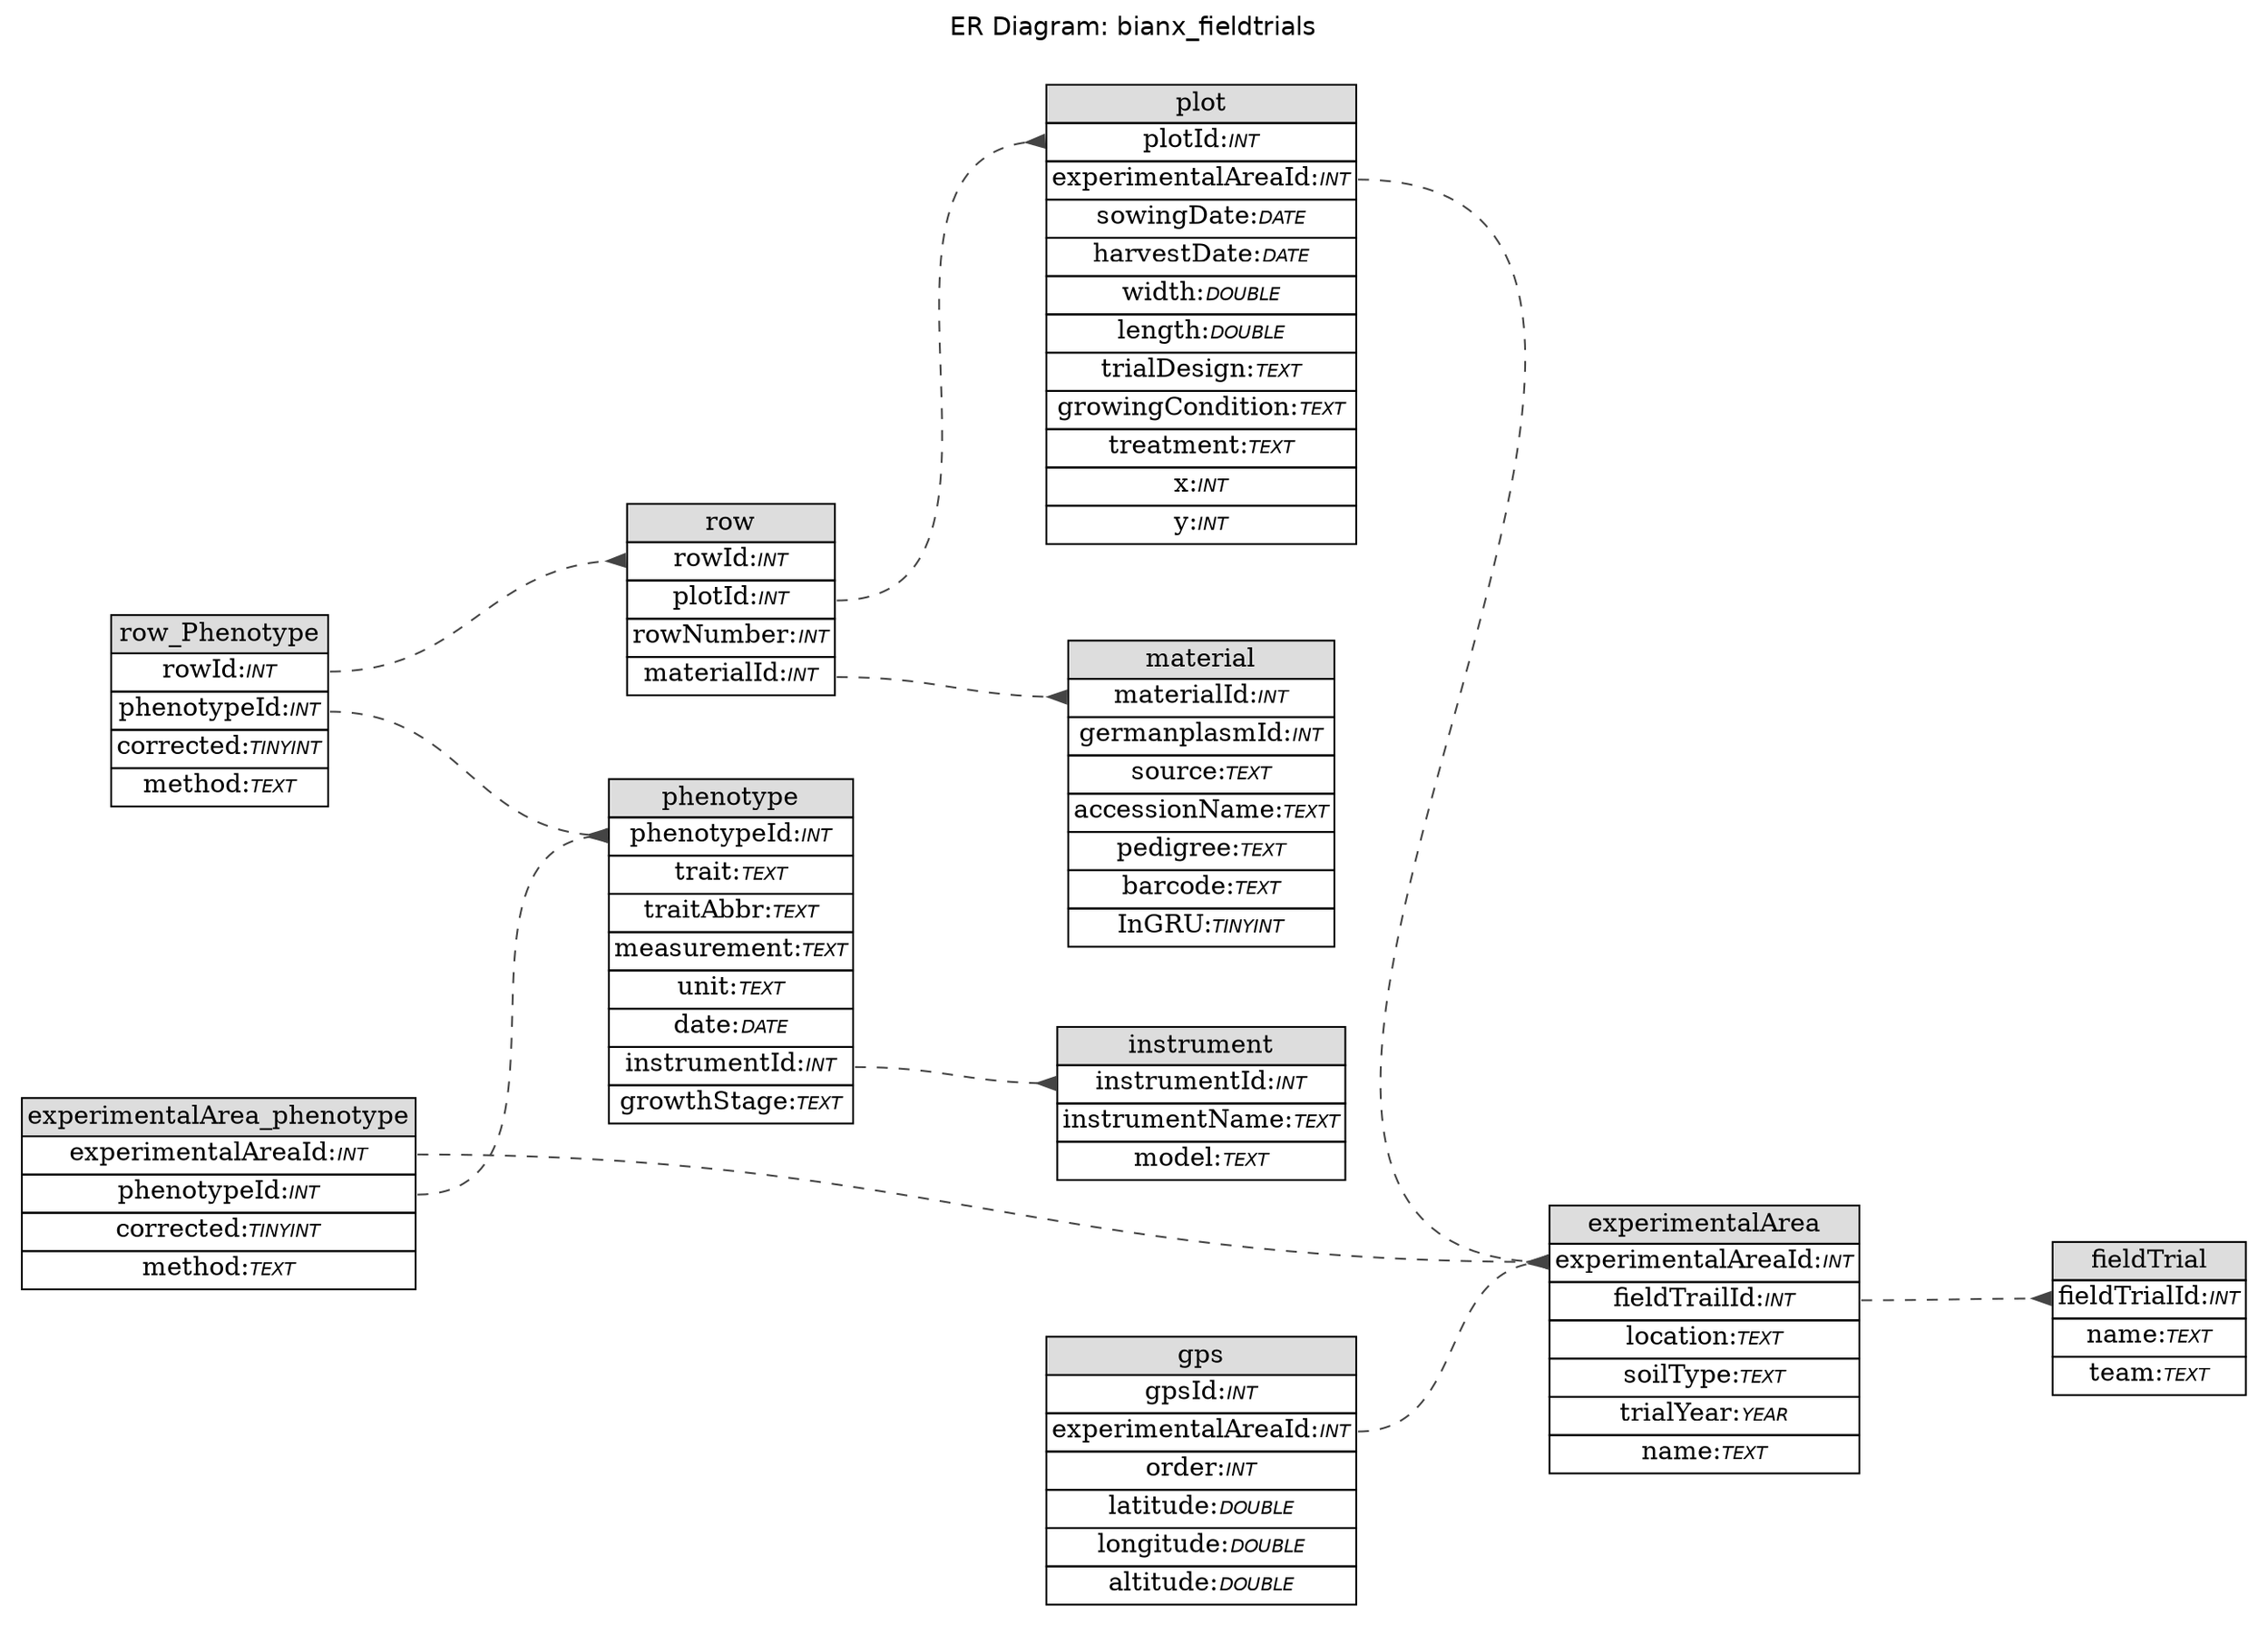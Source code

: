 // ************************************************************
// Generated by: Sequel Pro
// Version 4541
//
// http://www.sequelpro.com/
// https://github.com/sequelpro/sequelpro
//
// Host: n78048 (MySQL 5.5.28)
// Database: bianx_fieldtrials
// Generation Time: 2018-08-24 15:39:17 +0000
// ************************************************************

digraph "Database Structure" {
	label = "ER Diagram: bianx_fieldtrials";
	labelloc = t;
	compound = true;
	node [ shape = record ];
	fontname = "Helvetica";
	ranksep = 1.25;
	ratio = 0.7;
	rankdir = LR;
	subgraph "table_experimentalArea" {
		node [ shape = "plaintext" ];
		"experimentalArea" [ label=<
			<TABLE BORDER="0" CELLSPACING="0" CELLBORDER="1">
			<TR><TD COLSPAN="3" BGCOLOR="#DDDDDD">experimentalArea</TD></TR>
			<TR><TD COLSPAN="3" PORT="experimentalAreaId">experimentalAreaId:<FONT FACE="Helvetica-Oblique" POINT-SIZE="10">INT</FONT></TD></TR>
			<TR><TD COLSPAN="3" PORT="fieldTrailId">fieldTrailId:<FONT FACE="Helvetica-Oblique" POINT-SIZE="10">INT</FONT></TD></TR>
			<TR><TD COLSPAN="3" PORT="location">location:<FONT FACE="Helvetica-Oblique" POINT-SIZE="10">TEXT</FONT></TD></TR>
			<TR><TD COLSPAN="3" PORT="soilType">soilType:<FONT FACE="Helvetica-Oblique" POINT-SIZE="10">TEXT</FONT></TD></TR>
			<TR><TD COLSPAN="3" PORT="trialYear">trialYear:<FONT FACE="Helvetica-Oblique" POINT-SIZE="10">YEAR</FONT></TD></TR>
			<TR><TD COLSPAN="3" PORT="name">name:<FONT FACE="Helvetica-Oblique" POINT-SIZE="10">TEXT</FONT></TD></TR>
			</TABLE>>
		];
	}
	subgraph "table_experimentalArea_phenotype" {
		node [ shape = "plaintext" ];
		"experimentalArea_phenotype" [ label=<
			<TABLE BORDER="0" CELLSPACING="0" CELLBORDER="1">
			<TR><TD COLSPAN="3" BGCOLOR="#DDDDDD">experimentalArea_phenotype</TD></TR>
			<TR><TD COLSPAN="3" PORT="experimentalAreaId">experimentalAreaId:<FONT FACE="Helvetica-Oblique" POINT-SIZE="10">INT</FONT></TD></TR>
			<TR><TD COLSPAN="3" PORT="phenotypeId">phenotypeId:<FONT FACE="Helvetica-Oblique" POINT-SIZE="10">INT</FONT></TD></TR>
			<TR><TD COLSPAN="3" PORT="corrected">corrected:<FONT FACE="Helvetica-Oblique" POINT-SIZE="10">TINYINT</FONT></TD></TR>
			<TR><TD COLSPAN="3" PORT="method">method:<FONT FACE="Helvetica-Oblique" POINT-SIZE="10">TEXT</FONT></TD></TR>
			</TABLE>>
		];
	}
	subgraph "table_fieldTrial" {
		node [ shape = "plaintext" ];
		"fieldTrial" [ label=<
			<TABLE BORDER="0" CELLSPACING="0" CELLBORDER="1">
			<TR><TD COLSPAN="3" BGCOLOR="#DDDDDD">fieldTrial</TD></TR>
			<TR><TD COLSPAN="3" PORT="fieldTrialId">fieldTrialId:<FONT FACE="Helvetica-Oblique" POINT-SIZE="10">INT</FONT></TD></TR>
			<TR><TD COLSPAN="3" PORT="name">name:<FONT FACE="Helvetica-Oblique" POINT-SIZE="10">TEXT</FONT></TD></TR>
			<TR><TD COLSPAN="3" PORT="team">team:<FONT FACE="Helvetica-Oblique" POINT-SIZE="10">TEXT</FONT></TD></TR>
			</TABLE>>
		];
	}
	subgraph "table_gps" {
		node [ shape = "plaintext" ];
		"gps" [ label=<
			<TABLE BORDER="0" CELLSPACING="0" CELLBORDER="1">
			<TR><TD COLSPAN="3" BGCOLOR="#DDDDDD">gps</TD></TR>
			<TR><TD COLSPAN="3" PORT="gpsId">gpsId:<FONT FACE="Helvetica-Oblique" POINT-SIZE="10">INT</FONT></TD></TR>
			<TR><TD COLSPAN="3" PORT="experimentalAreaId">experimentalAreaId:<FONT FACE="Helvetica-Oblique" POINT-SIZE="10">INT</FONT></TD></TR>
			<TR><TD COLSPAN="3" PORT="order">order:<FONT FACE="Helvetica-Oblique" POINT-SIZE="10">INT</FONT></TD></TR>
			<TR><TD COLSPAN="3" PORT="latitude">latitude:<FONT FACE="Helvetica-Oblique" POINT-SIZE="10">DOUBLE</FONT></TD></TR>
			<TR><TD COLSPAN="3" PORT="longitude">longitude:<FONT FACE="Helvetica-Oblique" POINT-SIZE="10">DOUBLE</FONT></TD></TR>
			<TR><TD COLSPAN="3" PORT="altitude">altitude:<FONT FACE="Helvetica-Oblique" POINT-SIZE="10">DOUBLE</FONT></TD></TR>
			</TABLE>>
		];
	}
	subgraph "table_instrument" {
		node [ shape = "plaintext" ];
		"instrument" [ label=<
			<TABLE BORDER="0" CELLSPACING="0" CELLBORDER="1">
			<TR><TD COLSPAN="3" BGCOLOR="#DDDDDD">instrument</TD></TR>
			<TR><TD COLSPAN="3" PORT="instrumentId">instrumentId:<FONT FACE="Helvetica-Oblique" POINT-SIZE="10">INT</FONT></TD></TR>
			<TR><TD COLSPAN="3" PORT="instrumentName">instrumentName:<FONT FACE="Helvetica-Oblique" POINT-SIZE="10">TEXT</FONT></TD></TR>
			<TR><TD COLSPAN="3" PORT="model">model:<FONT FACE="Helvetica-Oblique" POINT-SIZE="10">TEXT</FONT></TD></TR>
			</TABLE>>
		];
	}
	subgraph "table_material" {
		node [ shape = "plaintext" ];
		"material" [ label=<
			<TABLE BORDER="0" CELLSPACING="0" CELLBORDER="1">
			<TR><TD COLSPAN="3" BGCOLOR="#DDDDDD">material</TD></TR>
			<TR><TD COLSPAN="3" PORT="materialId">materialId:<FONT FACE="Helvetica-Oblique" POINT-SIZE="10">INT</FONT></TD></TR>
			<TR><TD COLSPAN="3" PORT="germanplasmId">germanplasmId:<FONT FACE="Helvetica-Oblique" POINT-SIZE="10">INT</FONT></TD></TR>
			<TR><TD COLSPAN="3" PORT="source">source:<FONT FACE="Helvetica-Oblique" POINT-SIZE="10">TEXT</FONT></TD></TR>
			<TR><TD COLSPAN="3" PORT="accessionName">accessionName:<FONT FACE="Helvetica-Oblique" POINT-SIZE="10">TEXT</FONT></TD></TR>
			<TR><TD COLSPAN="3" PORT="pedigree">pedigree:<FONT FACE="Helvetica-Oblique" POINT-SIZE="10">TEXT</FONT></TD></TR>
			<TR><TD COLSPAN="3" PORT="barcode">barcode:<FONT FACE="Helvetica-Oblique" POINT-SIZE="10">TEXT</FONT></TD></TR>
			<TR><TD COLSPAN="3" PORT="InGRU">InGRU:<FONT FACE="Helvetica-Oblique" POINT-SIZE="10">TINYINT</FONT></TD></TR>
			</TABLE>>
		];
	}
	subgraph "table_phenotype" {
		node [ shape = "plaintext" ];
		"phenotype" [ label=<
			<TABLE BORDER="0" CELLSPACING="0" CELLBORDER="1">
			<TR><TD COLSPAN="3" BGCOLOR="#DDDDDD">phenotype</TD></TR>
			<TR><TD COLSPAN="3" PORT="phenotypeId">phenotypeId:<FONT FACE="Helvetica-Oblique" POINT-SIZE="10">INT</FONT></TD></TR>
			<TR><TD COLSPAN="3" PORT="trait">trait:<FONT FACE="Helvetica-Oblique" POINT-SIZE="10">TEXT</FONT></TD></TR>
			<TR><TD COLSPAN="3" PORT="traitAbbr">traitAbbr:<FONT FACE="Helvetica-Oblique" POINT-SIZE="10">TEXT</FONT></TD></TR>
			<TR><TD COLSPAN="3" PORT="measurement">measurement:<FONT FACE="Helvetica-Oblique" POINT-SIZE="10">TEXT</FONT></TD></TR>
			<TR><TD COLSPAN="3" PORT="unit">unit:<FONT FACE="Helvetica-Oblique" POINT-SIZE="10">TEXT</FONT></TD></TR>
			<TR><TD COLSPAN="3" PORT="date">date:<FONT FACE="Helvetica-Oblique" POINT-SIZE="10">DATE</FONT></TD></TR>
			<TR><TD COLSPAN="3" PORT="instrumentId">instrumentId:<FONT FACE="Helvetica-Oblique" POINT-SIZE="10">INT</FONT></TD></TR>
			<TR><TD COLSPAN="3" PORT="growthStage">growthStage:<FONT FACE="Helvetica-Oblique" POINT-SIZE="10">TEXT</FONT></TD></TR>
			</TABLE>>
		];
	}
	subgraph "table_plot" {
		node [ shape = "plaintext" ];
		"plot" [ label=<
			<TABLE BORDER="0" CELLSPACING="0" CELLBORDER="1">
			<TR><TD COLSPAN="3" BGCOLOR="#DDDDDD">plot</TD></TR>
			<TR><TD COLSPAN="3" PORT="plotId">plotId:<FONT FACE="Helvetica-Oblique" POINT-SIZE="10">INT</FONT></TD></TR>
			<TR><TD COLSPAN="3" PORT="experimentalAreaId">experimentalAreaId:<FONT FACE="Helvetica-Oblique" POINT-SIZE="10">INT</FONT></TD></TR>
			<TR><TD COLSPAN="3" PORT="sowingDate">sowingDate:<FONT FACE="Helvetica-Oblique" POINT-SIZE="10">DATE</FONT></TD></TR>
			<TR><TD COLSPAN="3" PORT="harvestDate">harvestDate:<FONT FACE="Helvetica-Oblique" POINT-SIZE="10">DATE</FONT></TD></TR>
			<TR><TD COLSPAN="3" PORT="width">width:<FONT FACE="Helvetica-Oblique" POINT-SIZE="10">DOUBLE</FONT></TD></TR>
			<TR><TD COLSPAN="3" PORT="length">length:<FONT FACE="Helvetica-Oblique" POINT-SIZE="10">DOUBLE</FONT></TD></TR>
			<TR><TD COLSPAN="3" PORT="trialDesign">trialDesign:<FONT FACE="Helvetica-Oblique" POINT-SIZE="10">TEXT</FONT></TD></TR>
			<TR><TD COLSPAN="3" PORT="growingCondition">growingCondition:<FONT FACE="Helvetica-Oblique" POINT-SIZE="10">TEXT</FONT></TD></TR>
			<TR><TD COLSPAN="3" PORT="treatment">treatment:<FONT FACE="Helvetica-Oblique" POINT-SIZE="10">TEXT</FONT></TD></TR>
			<TR><TD COLSPAN="3" PORT="x">x:<FONT FACE="Helvetica-Oblique" POINT-SIZE="10">INT</FONT></TD></TR>
			<TR><TD COLSPAN="3" PORT="y">y:<FONT FACE="Helvetica-Oblique" POINT-SIZE="10">INT</FONT></TD></TR>
			</TABLE>>
		];
	}
	subgraph "table_row" {
		node [ shape = "plaintext" ];
		"row" [ label=<
			<TABLE BORDER="0" CELLSPACING="0" CELLBORDER="1">
			<TR><TD COLSPAN="3" BGCOLOR="#DDDDDD">row</TD></TR>
			<TR><TD COLSPAN="3" PORT="rowId">rowId:<FONT FACE="Helvetica-Oblique" POINT-SIZE="10">INT</FONT></TD></TR>
			<TR><TD COLSPAN="3" PORT="plotId">plotId:<FONT FACE="Helvetica-Oblique" POINT-SIZE="10">INT</FONT></TD></TR>
			<TR><TD COLSPAN="3" PORT="rowNumber">rowNumber:<FONT FACE="Helvetica-Oblique" POINT-SIZE="10">INT</FONT></TD></TR>
			<TR><TD COLSPAN="3" PORT="materialId">materialId:<FONT FACE="Helvetica-Oblique" POINT-SIZE="10">INT</FONT></TD></TR>
			</TABLE>>
		];
	}
	subgraph "table_row_Phenotype" {
		node [ shape = "plaintext" ];
		"row_Phenotype" [ label=<
			<TABLE BORDER="0" CELLSPACING="0" CELLBORDER="1">
			<TR><TD COLSPAN="3" BGCOLOR="#DDDDDD">row_Phenotype</TD></TR>
			<TR><TD COLSPAN="3" PORT="rowId">rowId:<FONT FACE="Helvetica-Oblique" POINT-SIZE="10">INT</FONT></TD></TR>
			<TR><TD COLSPAN="3" PORT="phenotypeId">phenotypeId:<FONT FACE="Helvetica-Oblique" POINT-SIZE="10">INT</FONT></TD></TR>
			<TR><TD COLSPAN="3" PORT="corrected">corrected:<FONT FACE="Helvetica-Oblique" POINT-SIZE="10">TINYINT</FONT></TD></TR>
			<TR><TD COLSPAN="3" PORT="method">method:<FONT FACE="Helvetica-Oblique" POINT-SIZE="10">TEXT</FONT></TD></TR>
			</TABLE>>
		];
	}
edge [ arrowhead=inv, arrowtail=normal, style=dashed, color="#444444" ];
experimentalArea:fieldTrailId -> fieldTrial:fieldtrialid ;
experimentalArea_phenotype:experimentalAreaId -> experimentalArea:experimentalareaid ;
experimentalArea_phenotype:phenotypeId -> phenotype:phenotypeid ;
gps:experimentalAreaId -> experimentalArea:experimentalareaid ;
phenotype:instrumentId -> instrument:instrumentid ;
plot:experimentalAreaId -> experimentalArea:experimentalareaid ;
row:materialId -> material:materialid ;
row:plotId -> plot:plotid ;
row_Phenotype:rowId -> row:rowid ;
row_Phenotype:phenotypeId -> phenotype:phenotypeid ;
}
